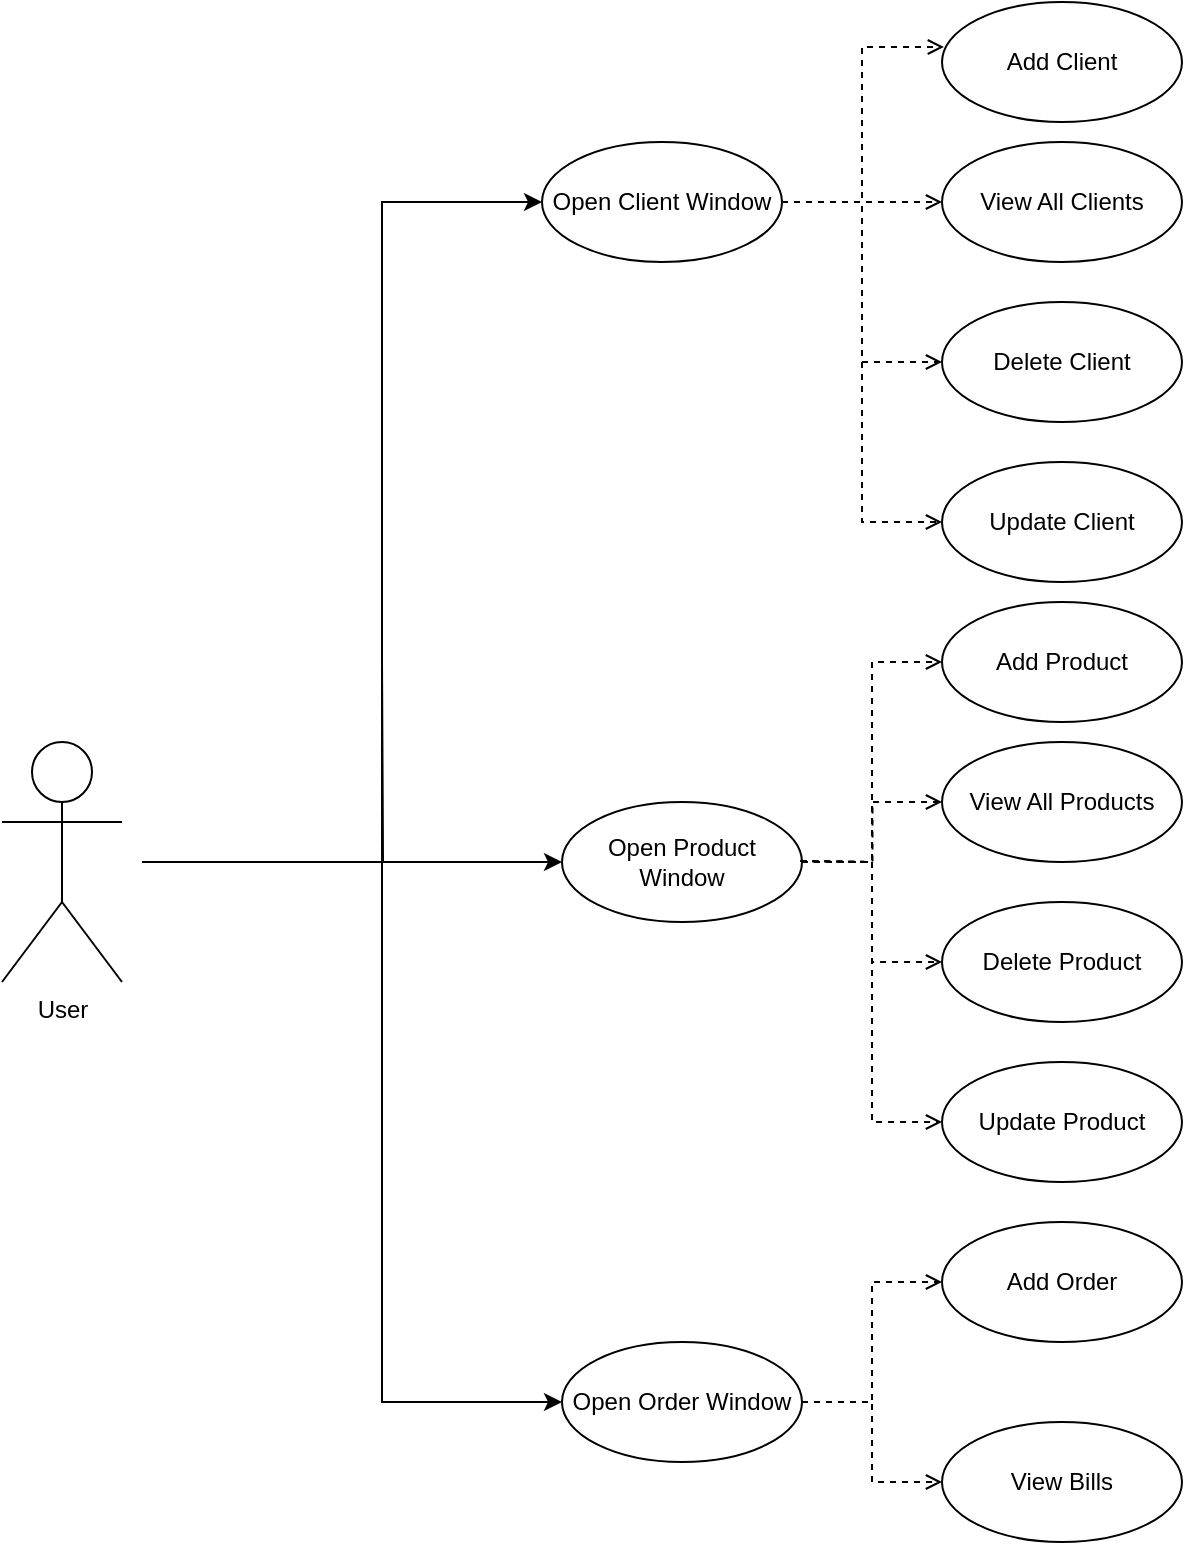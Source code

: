 <mxfile version="26.0.16">
  <diagram name="Page-1" id="lriFDgV11a9Gcr8wNxUE">
    <mxGraphModel dx="1091" dy="638" grid="1" gridSize="10" guides="1" tooltips="1" connect="1" arrows="1" fold="1" page="1" pageScale="1" pageWidth="850" pageHeight="1100" math="0" shadow="0">
      <root>
        <mxCell id="0" />
        <mxCell id="1" parent="0" />
        <mxCell id="j7DcF1A5xjOVWfaX7O3p-1" value="User" style="shape=umlActor;verticalLabelPosition=bottom;verticalAlign=top;html=1;outlineConnect=0;" parent="1" vertex="1">
          <mxGeometry x="170" y="390" width="60" height="120" as="geometry" />
        </mxCell>
        <mxCell id="j7DcF1A5xjOVWfaX7O3p-2" value="" style="endArrow=none;html=1;rounded=0;" parent="1" edge="1">
          <mxGeometry width="50" height="50" relative="1" as="geometry">
            <mxPoint x="240" y="450" as="sourcePoint" />
            <mxPoint x="360" y="450" as="targetPoint" />
          </mxGeometry>
        </mxCell>
        <mxCell id="vjrnqQ3IrU5_B_j3qV5Q-4" style="edgeStyle=orthogonalEdgeStyle;rounded=0;orthogonalLoop=1;jettySize=auto;html=1;entryX=0;entryY=0.5;entryDx=0;entryDy=0;dashed=1;endArrow=open;endFill=0;" edge="1" parent="1" source="j7DcF1A5xjOVWfaX7O3p-9" target="vjrnqQ3IrU5_B_j3qV5Q-3">
          <mxGeometry relative="1" as="geometry" />
        </mxCell>
        <mxCell id="vjrnqQ3IrU5_B_j3qV5Q-8" style="edgeStyle=orthogonalEdgeStyle;rounded=0;orthogonalLoop=1;jettySize=auto;html=1;entryX=0;entryY=0.5;entryDx=0;entryDy=0;dashed=1;endArrow=open;endFill=0;" edge="1" parent="1" source="j7DcF1A5xjOVWfaX7O3p-9" target="vjrnqQ3IrU5_B_j3qV5Q-6">
          <mxGeometry relative="1" as="geometry" />
        </mxCell>
        <mxCell id="vjrnqQ3IrU5_B_j3qV5Q-9" style="edgeStyle=orthogonalEdgeStyle;rounded=0;orthogonalLoop=1;jettySize=auto;html=1;entryX=0;entryY=0.5;entryDx=0;entryDy=0;dashed=1;endArrow=open;endFill=0;" edge="1" parent="1" source="j7DcF1A5xjOVWfaX7O3p-9" target="vjrnqQ3IrU5_B_j3qV5Q-7">
          <mxGeometry relative="1" as="geometry" />
        </mxCell>
        <mxCell id="j7DcF1A5xjOVWfaX7O3p-9" value="Open Client Window" style="ellipse;whiteSpace=wrap;html=1;" parent="1" vertex="1">
          <mxGeometry x="440" y="90" width="120" height="60" as="geometry" />
        </mxCell>
        <mxCell id="vjrnqQ3IrU5_B_j3qV5Q-26" style="edgeStyle=orthogonalEdgeStyle;rounded=0;orthogonalLoop=1;jettySize=auto;html=1;exitX=1;exitY=0.5;exitDx=0;exitDy=0;entryX=0;entryY=0.5;entryDx=0;entryDy=0;dashed=1;endArrow=open;endFill=0;" edge="1" parent="1" source="j7DcF1A5xjOVWfaX7O3p-11" target="vjrnqQ3IrU5_B_j3qV5Q-24">
          <mxGeometry relative="1" as="geometry" />
        </mxCell>
        <mxCell id="vjrnqQ3IrU5_B_j3qV5Q-27" style="edgeStyle=orthogonalEdgeStyle;rounded=0;orthogonalLoop=1;jettySize=auto;html=1;entryX=0;entryY=0.5;entryDx=0;entryDy=0;dashed=1;endArrow=open;endFill=0;" edge="1" parent="1" source="j7DcF1A5xjOVWfaX7O3p-11" target="vjrnqQ3IrU5_B_j3qV5Q-25">
          <mxGeometry relative="1" as="geometry" />
        </mxCell>
        <mxCell id="j7DcF1A5xjOVWfaX7O3p-11" value="Open Order Window" style="ellipse;whiteSpace=wrap;html=1;" parent="1" vertex="1">
          <mxGeometry x="450" y="690" width="120" height="60" as="geometry" />
        </mxCell>
        <mxCell id="AhljGWw4bqRuT-1G8rsE-2" value="" style="endArrow=classic;html=1;rounded=0;entryX=0;entryY=0.5;entryDx=0;entryDy=0;" parent="1" edge="1">
          <mxGeometry width="50" height="50" relative="1" as="geometry">
            <mxPoint x="360" y="180" as="sourcePoint" />
            <mxPoint x="440.0" y="120" as="targetPoint" />
            <Array as="points">
              <mxPoint x="360" y="120" />
            </Array>
          </mxGeometry>
        </mxCell>
        <mxCell id="AhljGWw4bqRuT-1G8rsE-3" value="" style="endArrow=classic;html=1;rounded=0;entryX=0;entryY=0.5;entryDx=0;entryDy=0;" parent="1" target="j7DcF1A5xjOVWfaX7O3p-11" edge="1">
          <mxGeometry width="50" height="50" relative="1" as="geometry">
            <mxPoint x="360" y="180" as="sourcePoint" />
            <mxPoint x="450" y="250" as="targetPoint" />
            <Array as="points">
              <mxPoint x="360" y="720" />
            </Array>
          </mxGeometry>
        </mxCell>
        <mxCell id="1bNTjT2nhQh4DVMOsxpc-2" style="edgeStyle=orthogonalEdgeStyle;rounded=0;orthogonalLoop=1;jettySize=auto;html=1;exitX=0;exitY=0.5;exitDx=0;exitDy=0;startArrow=classic;startFill=1;endArrow=none;" parent="1" source="1bNTjT2nhQh4DVMOsxpc-1" edge="1">
          <mxGeometry relative="1" as="geometry">
            <mxPoint x="360" y="350" as="targetPoint" />
          </mxGeometry>
        </mxCell>
        <mxCell id="vjrnqQ3IrU5_B_j3qV5Q-18" style="edgeStyle=orthogonalEdgeStyle;rounded=0;orthogonalLoop=1;jettySize=auto;html=1;entryX=0;entryY=0.5;entryDx=0;entryDy=0;dashed=1;endArrow=open;endFill=0;" edge="1" parent="1" source="1bNTjT2nhQh4DVMOsxpc-1" target="vjrnqQ3IrU5_B_j3qV5Q-14">
          <mxGeometry relative="1" as="geometry" />
        </mxCell>
        <mxCell id="1bNTjT2nhQh4DVMOsxpc-1" value="Open Product Window" style="ellipse;whiteSpace=wrap;html=1;" parent="1" vertex="1">
          <mxGeometry x="450" y="420" width="120" height="60" as="geometry" />
        </mxCell>
        <mxCell id="vjrnqQ3IrU5_B_j3qV5Q-1" value="Add Client" style="ellipse;whiteSpace=wrap;html=1;" vertex="1" parent="1">
          <mxGeometry x="640" y="20" width="120" height="60" as="geometry" />
        </mxCell>
        <mxCell id="vjrnqQ3IrU5_B_j3qV5Q-2" style="edgeStyle=orthogonalEdgeStyle;rounded=0;orthogonalLoop=1;jettySize=auto;html=1;entryX=0.008;entryY=0.375;entryDx=0;entryDy=0;dashed=1;endArrow=open;endFill=0;exitX=1;exitY=0.5;exitDx=0;exitDy=0;entryPerimeter=0;" edge="1" parent="1" source="j7DcF1A5xjOVWfaX7O3p-9" target="vjrnqQ3IrU5_B_j3qV5Q-1">
          <mxGeometry relative="1" as="geometry">
            <mxPoint x="580" y="120" as="sourcePoint" />
            <mxPoint x="580" y="290" as="targetPoint" />
          </mxGeometry>
        </mxCell>
        <mxCell id="vjrnqQ3IrU5_B_j3qV5Q-3" value="View All Clients" style="ellipse;whiteSpace=wrap;html=1;" vertex="1" parent="1">
          <mxGeometry x="640" y="90" width="120" height="60" as="geometry" />
        </mxCell>
        <mxCell id="vjrnqQ3IrU5_B_j3qV5Q-6" value="Delete Client" style="ellipse;whiteSpace=wrap;html=1;" vertex="1" parent="1">
          <mxGeometry x="640" y="170" width="120" height="60" as="geometry" />
        </mxCell>
        <mxCell id="vjrnqQ3IrU5_B_j3qV5Q-7" value="Update Client" style="ellipse;whiteSpace=wrap;html=1;" vertex="1" parent="1">
          <mxGeometry x="640" y="250" width="120" height="60" as="geometry" />
        </mxCell>
        <mxCell id="vjrnqQ3IrU5_B_j3qV5Q-14" value="Add Product" style="ellipse;whiteSpace=wrap;html=1;" vertex="1" parent="1">
          <mxGeometry x="640" y="320" width="120" height="60" as="geometry" />
        </mxCell>
        <mxCell id="vjrnqQ3IrU5_B_j3qV5Q-15" value="View All Products" style="ellipse;whiteSpace=wrap;html=1;" vertex="1" parent="1">
          <mxGeometry x="640" y="390" width="120" height="60" as="geometry" />
        </mxCell>
        <mxCell id="vjrnqQ3IrU5_B_j3qV5Q-16" value="Delete Product" style="ellipse;whiteSpace=wrap;html=1;" vertex="1" parent="1">
          <mxGeometry x="640" y="470" width="120" height="60" as="geometry" />
        </mxCell>
        <mxCell id="vjrnqQ3IrU5_B_j3qV5Q-17" value="Update Product" style="ellipse;whiteSpace=wrap;html=1;" vertex="1" parent="1">
          <mxGeometry x="640" y="550" width="120" height="60" as="geometry" />
        </mxCell>
        <mxCell id="vjrnqQ3IrU5_B_j3qV5Q-19" style="edgeStyle=orthogonalEdgeStyle;rounded=0;orthogonalLoop=1;jettySize=auto;html=1;entryX=0;entryY=0.5;entryDx=0;entryDy=0;dashed=1;endArrow=open;endFill=0;" edge="1" parent="1" target="vjrnqQ3IrU5_B_j3qV5Q-15">
          <mxGeometry relative="1" as="geometry">
            <mxPoint x="569.52" y="449.52" as="sourcePoint" />
            <mxPoint x="639.52" y="349.52" as="targetPoint" />
          </mxGeometry>
        </mxCell>
        <mxCell id="vjrnqQ3IrU5_B_j3qV5Q-20" style="edgeStyle=orthogonalEdgeStyle;rounded=0;orthogonalLoop=1;jettySize=auto;html=1;entryX=0;entryY=0.5;entryDx=0;entryDy=0;dashed=1;endArrow=open;endFill=0;" edge="1" parent="1" target="vjrnqQ3IrU5_B_j3qV5Q-16">
          <mxGeometry relative="1" as="geometry">
            <mxPoint x="569.04" y="449.48" as="sourcePoint" />
            <mxPoint x="639.52" y="419.96" as="targetPoint" />
          </mxGeometry>
        </mxCell>
        <mxCell id="vjrnqQ3IrU5_B_j3qV5Q-21" style="edgeStyle=orthogonalEdgeStyle;rounded=0;orthogonalLoop=1;jettySize=auto;html=1;entryX=0;entryY=0.5;entryDx=0;entryDy=0;dashed=1;endArrow=open;endFill=0;" edge="1" parent="1" target="vjrnqQ3IrU5_B_j3qV5Q-17">
          <mxGeometry relative="1" as="geometry">
            <mxPoint x="569.04" y="449.48" as="sourcePoint" />
            <mxPoint x="639.52" y="419.96" as="targetPoint" />
          </mxGeometry>
        </mxCell>
        <mxCell id="vjrnqQ3IrU5_B_j3qV5Q-24" value="Add Order" style="ellipse;whiteSpace=wrap;html=1;" vertex="1" parent="1">
          <mxGeometry x="640" y="630" width="120" height="60" as="geometry" />
        </mxCell>
        <mxCell id="vjrnqQ3IrU5_B_j3qV5Q-25" value="View Bills" style="ellipse;whiteSpace=wrap;html=1;" vertex="1" parent="1">
          <mxGeometry x="640" y="730" width="120" height="60" as="geometry" />
        </mxCell>
      </root>
    </mxGraphModel>
  </diagram>
</mxfile>
